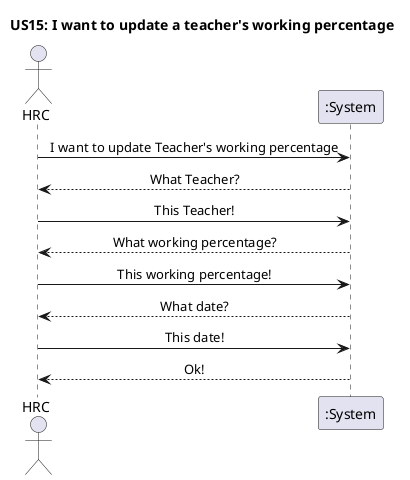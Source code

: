 @startuml
skinparam sequenceMessageAlign center

title US15: I want to update a teacher's working percentage
actor HRC
participant ":System" as System

HRC -> System: I want to update Teacher's working percentage
System --> HRC: What Teacher?
HRC -> System: This Teacher!
System --> HRC: What working percentage?
HRC -> System: This working percentage!
System --> HRC: What date?
HRC -> System: This date!
System --> HRC: Ok!

@enduml